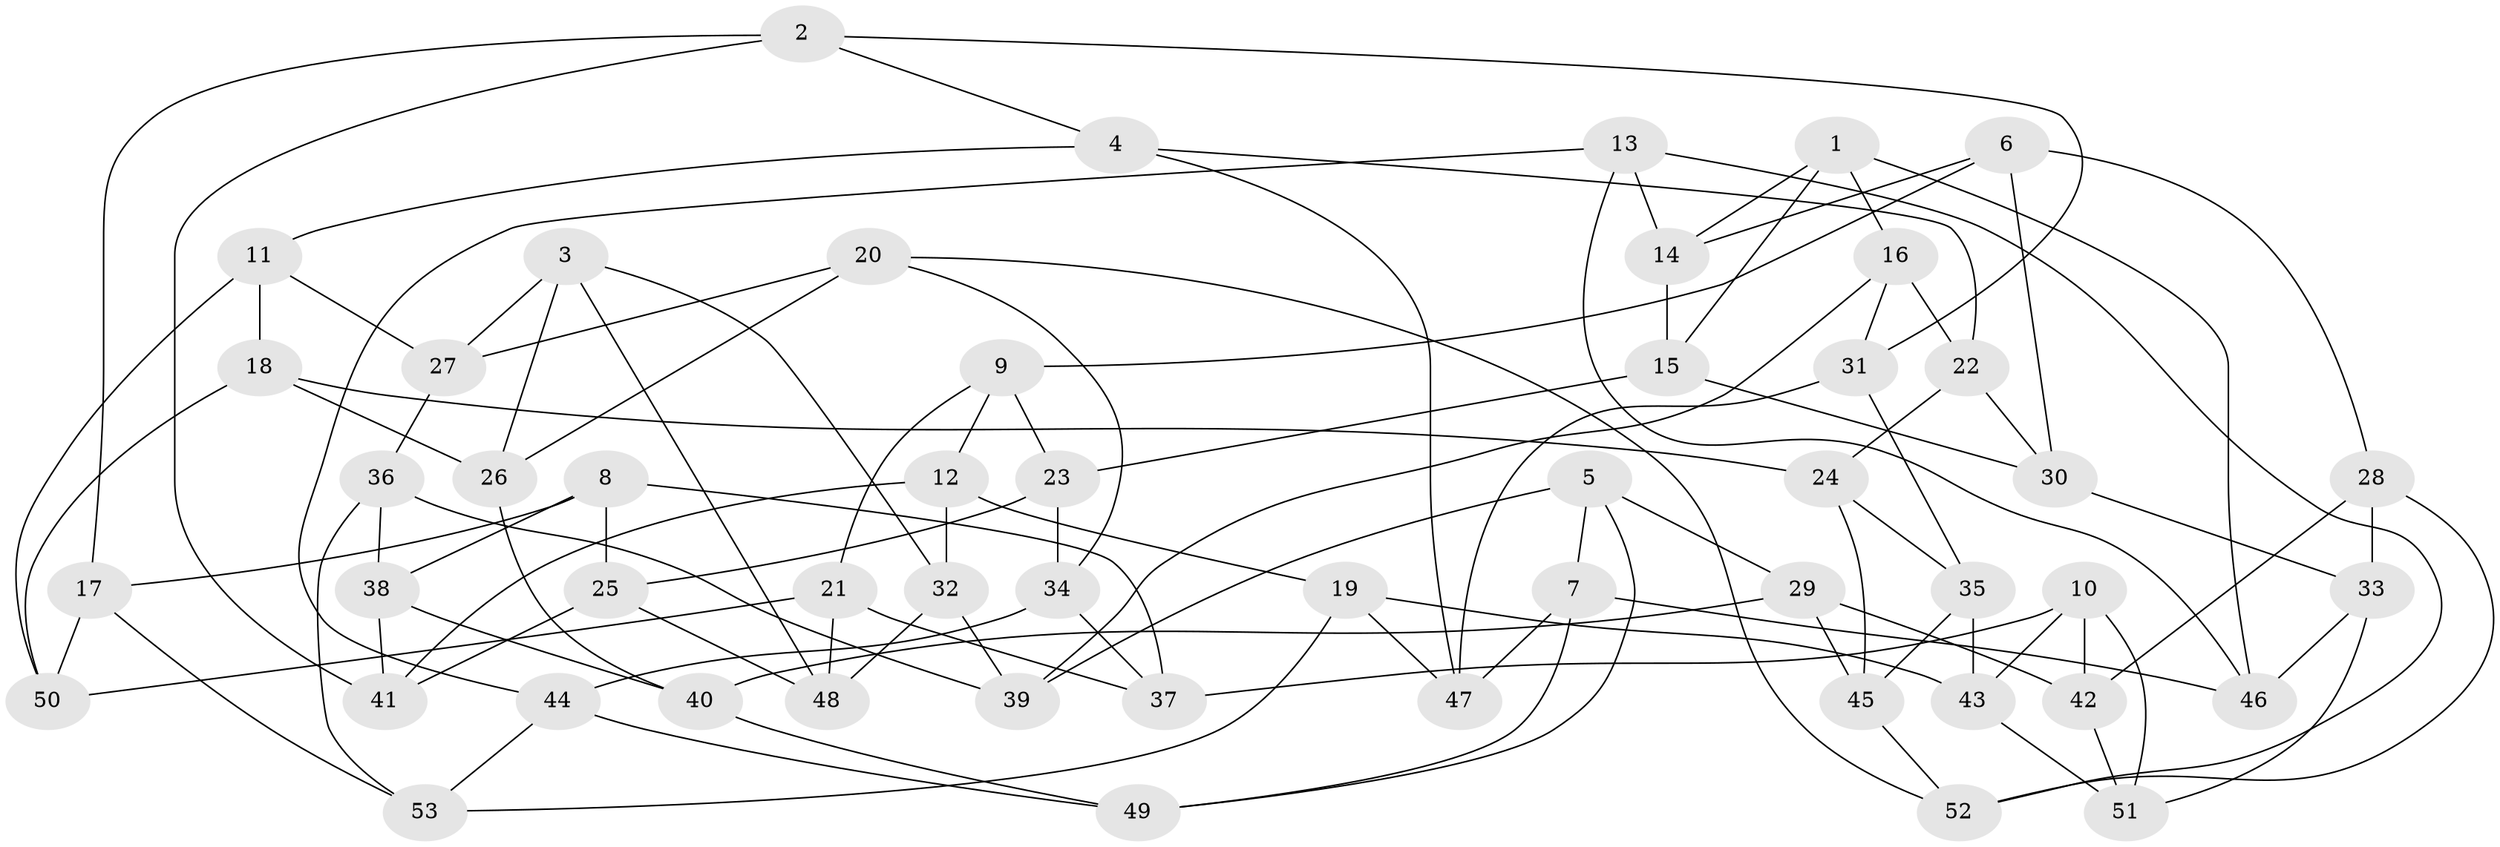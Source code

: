 // coarse degree distribution, {5: 0.21621621621621623, 6: 0.21621621621621623, 4: 0.5135135135135135, 3: 0.05405405405405406}
// Generated by graph-tools (version 1.1) at 2025/24/03/03/25 07:24:25]
// undirected, 53 vertices, 106 edges
graph export_dot {
graph [start="1"]
  node [color=gray90,style=filled];
  1;
  2;
  3;
  4;
  5;
  6;
  7;
  8;
  9;
  10;
  11;
  12;
  13;
  14;
  15;
  16;
  17;
  18;
  19;
  20;
  21;
  22;
  23;
  24;
  25;
  26;
  27;
  28;
  29;
  30;
  31;
  32;
  33;
  34;
  35;
  36;
  37;
  38;
  39;
  40;
  41;
  42;
  43;
  44;
  45;
  46;
  47;
  48;
  49;
  50;
  51;
  52;
  53;
  1 -- 46;
  1 -- 15;
  1 -- 14;
  1 -- 16;
  2 -- 17;
  2 -- 31;
  2 -- 4;
  2 -- 41;
  3 -- 26;
  3 -- 27;
  3 -- 48;
  3 -- 32;
  4 -- 22;
  4 -- 11;
  4 -- 47;
  5 -- 29;
  5 -- 7;
  5 -- 49;
  5 -- 39;
  6 -- 9;
  6 -- 14;
  6 -- 28;
  6 -- 30;
  7 -- 49;
  7 -- 46;
  7 -- 47;
  8 -- 38;
  8 -- 17;
  8 -- 25;
  8 -- 37;
  9 -- 12;
  9 -- 21;
  9 -- 23;
  10 -- 51;
  10 -- 37;
  10 -- 42;
  10 -- 43;
  11 -- 18;
  11 -- 27;
  11 -- 50;
  12 -- 19;
  12 -- 32;
  12 -- 41;
  13 -- 14;
  13 -- 46;
  13 -- 52;
  13 -- 44;
  14 -- 15;
  15 -- 23;
  15 -- 30;
  16 -- 31;
  16 -- 39;
  16 -- 22;
  17 -- 50;
  17 -- 53;
  18 -- 24;
  18 -- 50;
  18 -- 26;
  19 -- 53;
  19 -- 43;
  19 -- 47;
  20 -- 52;
  20 -- 26;
  20 -- 34;
  20 -- 27;
  21 -- 50;
  21 -- 48;
  21 -- 37;
  22 -- 30;
  22 -- 24;
  23 -- 34;
  23 -- 25;
  24 -- 35;
  24 -- 45;
  25 -- 48;
  25 -- 41;
  26 -- 40;
  27 -- 36;
  28 -- 42;
  28 -- 33;
  28 -- 52;
  29 -- 42;
  29 -- 45;
  29 -- 40;
  30 -- 33;
  31 -- 35;
  31 -- 47;
  32 -- 48;
  32 -- 39;
  33 -- 46;
  33 -- 51;
  34 -- 37;
  34 -- 44;
  35 -- 45;
  35 -- 43;
  36 -- 53;
  36 -- 39;
  36 -- 38;
  38 -- 40;
  38 -- 41;
  40 -- 49;
  42 -- 51;
  43 -- 51;
  44 -- 53;
  44 -- 49;
  45 -- 52;
}
